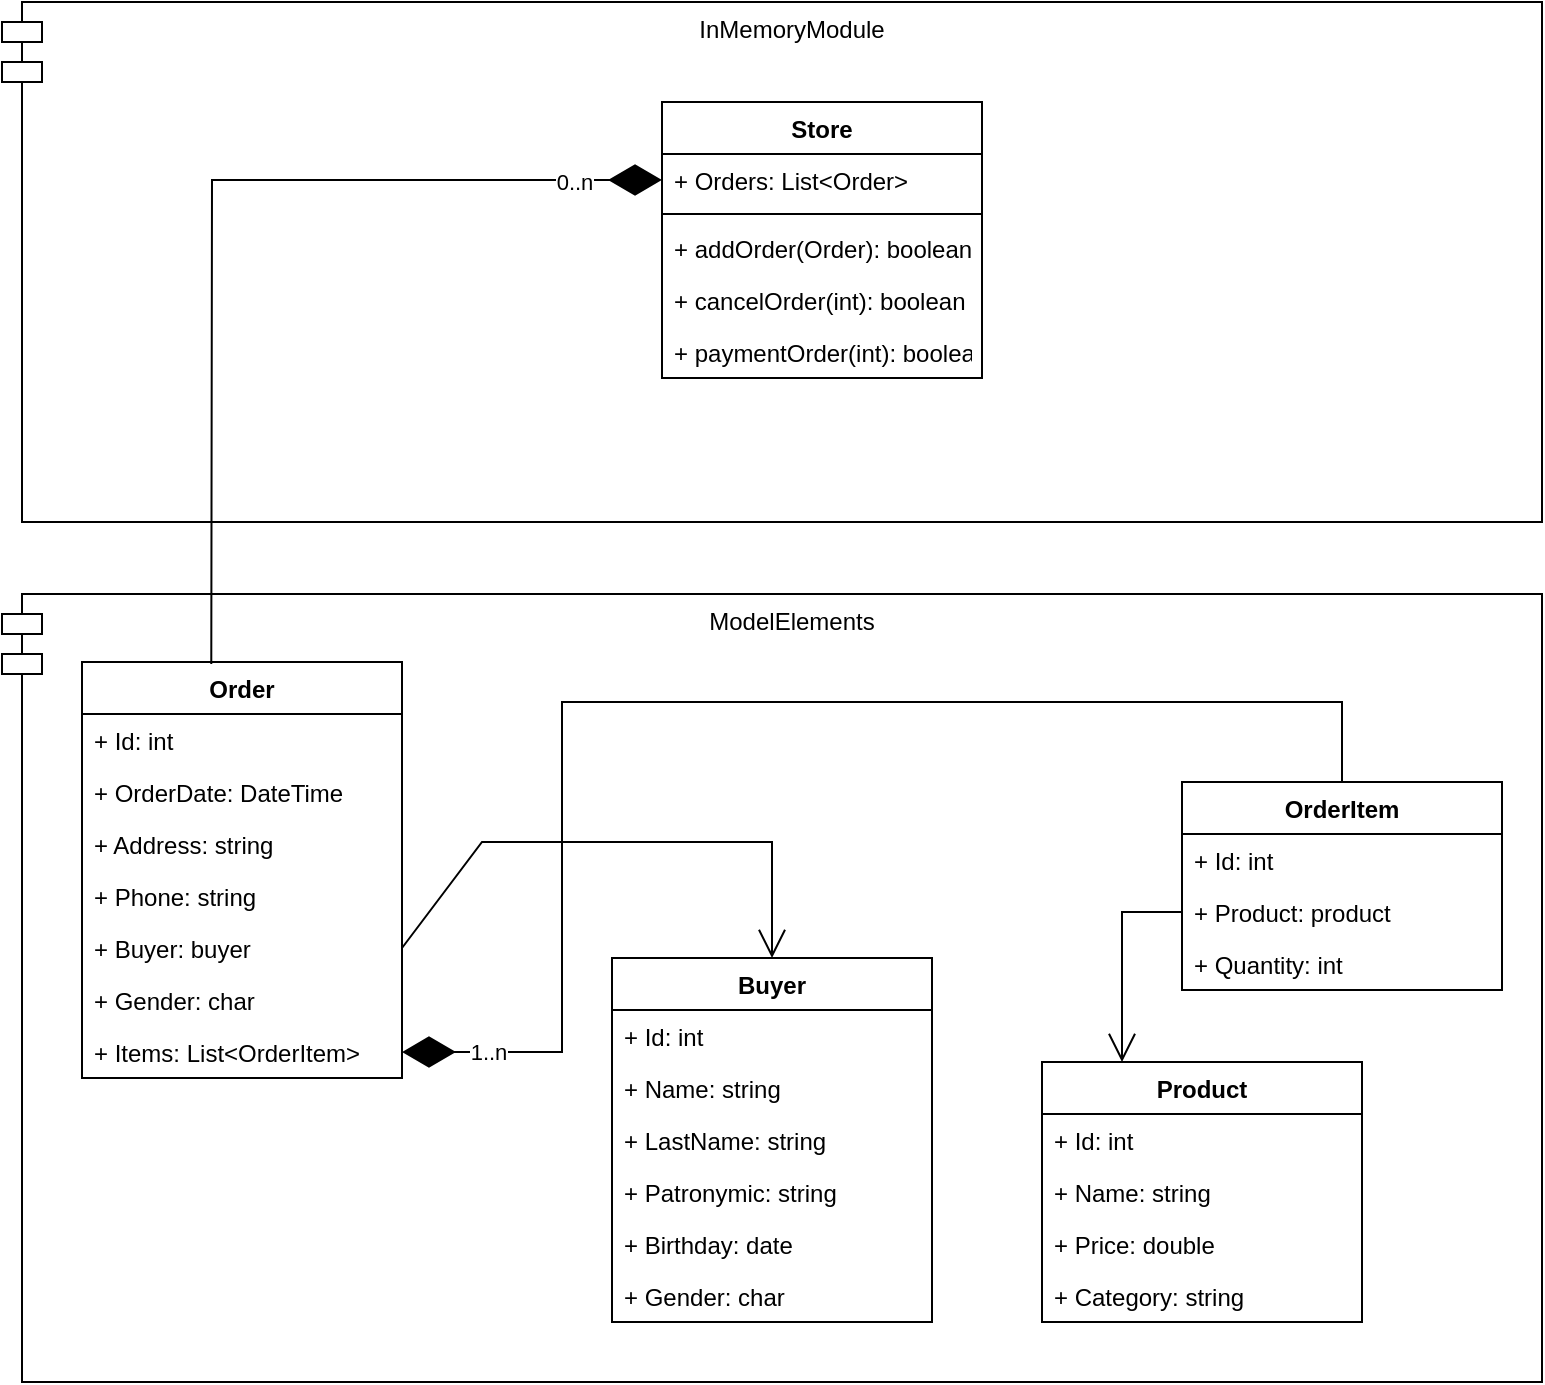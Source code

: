 ﻿<mxfile version="18.0.6" type="device"><diagram id="C3vlIQ44bkQ8oNFcukrZ" name="РЎС‚СЂР°РЅРёС†Р° 1"><mxGraphModel dx="1107" dy="754" grid="1" gridSize="10" guides="1" tooltips="1" connect="1" arrows="1" fold="1" page="1" pageScale="1" pageWidth="850" pageHeight="1100" math="0" shadow="0"><root><mxCell id="0"/><mxCell id="1" parent="0"/><mxCell id="CQHzARkN7RJBFWYI7xsb-1" value="InMemoryModule" style="shape=module;align=left;spacingLeft=20;align=center;verticalAlign=top;" vertex="1" parent="1"><mxGeometry x="30" y="40" width="770" height="260" as="geometry"/></mxCell><mxCell id="CQHzARkN7RJBFWYI7xsb-2" value="ModelElements" style="shape=module;align=left;spacingLeft=20;align=center;verticalAlign=top;" vertex="1" parent="1"><mxGeometry x="30" y="336" width="770" height="394" as="geometry"/></mxCell><mxCell id="CQHzARkN7RJBFWYI7xsb-3" value="Product" style="swimlane;fontStyle=1;align=center;verticalAlign=top;childLayout=stackLayout;horizontal=1;startSize=26;horizontalStack=0;resizeParent=1;resizeParentMax=0;resizeLast=0;collapsible=1;marginBottom=0;" vertex="1" parent="1"><mxGeometry x="550" y="570" width="160" height="130" as="geometry"/></mxCell><mxCell id="CQHzARkN7RJBFWYI7xsb-4" value="+ Id: int" style="text;strokeColor=none;fillColor=none;align=left;verticalAlign=top;spacingLeft=4;spacingRight=4;overflow=hidden;rotatable=0;points=[[0,0.5],[1,0.5]];portConstraint=eastwest;" vertex="1" parent="CQHzARkN7RJBFWYI7xsb-3"><mxGeometry y="26" width="160" height="26" as="geometry"/></mxCell><mxCell id="CQHzARkN7RJBFWYI7xsb-7" value="+ Name: string" style="text;strokeColor=none;fillColor=none;align=left;verticalAlign=top;spacingLeft=4;spacingRight=4;overflow=hidden;rotatable=0;points=[[0,0.5],[1,0.5]];portConstraint=eastwest;" vertex="1" parent="CQHzARkN7RJBFWYI7xsb-3"><mxGeometry y="52" width="160" height="26" as="geometry"/></mxCell><mxCell id="CQHzARkN7RJBFWYI7xsb-8" value="+ Price: double" style="text;strokeColor=none;fillColor=none;align=left;verticalAlign=top;spacingLeft=4;spacingRight=4;overflow=hidden;rotatable=0;points=[[0,0.5],[1,0.5]];portConstraint=eastwest;" vertex="1" parent="CQHzARkN7RJBFWYI7xsb-3"><mxGeometry y="78" width="160" height="26" as="geometry"/></mxCell><mxCell id="CQHzARkN7RJBFWYI7xsb-9" value="+ Category: string" style="text;strokeColor=none;fillColor=none;align=left;verticalAlign=top;spacingLeft=4;spacingRight=4;overflow=hidden;rotatable=0;points=[[0,0.5],[1,0.5]];portConstraint=eastwest;" vertex="1" parent="CQHzARkN7RJBFWYI7xsb-3"><mxGeometry y="104" width="160" height="26" as="geometry"/></mxCell><mxCell id="CQHzARkN7RJBFWYI7xsb-10" value="Buyer" style="swimlane;fontStyle=1;align=center;verticalAlign=top;childLayout=stackLayout;horizontal=1;startSize=26;horizontalStack=0;resizeParent=1;resizeParentMax=0;resizeLast=0;collapsible=1;marginBottom=0;" vertex="1" parent="1"><mxGeometry x="335" y="518" width="160" height="182" as="geometry"/></mxCell><mxCell id="CQHzARkN7RJBFWYI7xsb-11" value="+ Id: int" style="text;strokeColor=none;fillColor=none;align=left;verticalAlign=top;spacingLeft=4;spacingRight=4;overflow=hidden;rotatable=0;points=[[0,0.5],[1,0.5]];portConstraint=eastwest;" vertex="1" parent="CQHzARkN7RJBFWYI7xsb-10"><mxGeometry y="26" width="160" height="26" as="geometry"/></mxCell><mxCell id="CQHzARkN7RJBFWYI7xsb-12" value="+ Name: string" style="text;strokeColor=none;fillColor=none;align=left;verticalAlign=top;spacingLeft=4;spacingRight=4;overflow=hidden;rotatable=0;points=[[0,0.5],[1,0.5]];portConstraint=eastwest;" vertex="1" parent="CQHzARkN7RJBFWYI7xsb-10"><mxGeometry y="52" width="160" height="26" as="geometry"/></mxCell><mxCell id="CQHzARkN7RJBFWYI7xsb-13" value="+ LastName: string" style="text;strokeColor=none;fillColor=none;align=left;verticalAlign=top;spacingLeft=4;spacingRight=4;overflow=hidden;rotatable=0;points=[[0,0.5],[1,0.5]];portConstraint=eastwest;" vertex="1" parent="CQHzARkN7RJBFWYI7xsb-10"><mxGeometry y="78" width="160" height="26" as="geometry"/></mxCell><mxCell id="CQHzARkN7RJBFWYI7xsb-15" value="+ Patronymic: string" style="text;strokeColor=none;fillColor=none;align=left;verticalAlign=top;spacingLeft=4;spacingRight=4;overflow=hidden;rotatable=0;points=[[0,0.5],[1,0.5]];portConstraint=eastwest;" vertex="1" parent="CQHzARkN7RJBFWYI7xsb-10"><mxGeometry y="104" width="160" height="26" as="geometry"/></mxCell><mxCell id="CQHzARkN7RJBFWYI7xsb-16" value="+ Birthday: date" style="text;strokeColor=none;fillColor=none;align=left;verticalAlign=top;spacingLeft=4;spacingRight=4;overflow=hidden;rotatable=0;points=[[0,0.5],[1,0.5]];portConstraint=eastwest;" vertex="1" parent="CQHzARkN7RJBFWYI7xsb-10"><mxGeometry y="130" width="160" height="26" as="geometry"/></mxCell><mxCell id="CQHzARkN7RJBFWYI7xsb-14" value="+ Gender: char" style="text;strokeColor=none;fillColor=none;align=left;verticalAlign=top;spacingLeft=4;spacingRight=4;overflow=hidden;rotatable=0;points=[[0,0.5],[1,0.5]];portConstraint=eastwest;" vertex="1" parent="CQHzARkN7RJBFWYI7xsb-10"><mxGeometry y="156" width="160" height="26" as="geometry"/></mxCell><mxCell id="CQHzARkN7RJBFWYI7xsb-17" value="Order" style="swimlane;fontStyle=1;align=center;verticalAlign=top;childLayout=stackLayout;horizontal=1;startSize=26;horizontalStack=0;resizeParent=1;resizeParentMax=0;resizeLast=0;collapsible=1;marginBottom=0;" vertex="1" parent="1"><mxGeometry x="70" y="370" width="160" height="208" as="geometry"/></mxCell><mxCell id="CQHzARkN7RJBFWYI7xsb-18" value="+ Id: int" style="text;strokeColor=none;fillColor=none;align=left;verticalAlign=top;spacingLeft=4;spacingRight=4;overflow=hidden;rotatable=0;points=[[0,0.5],[1,0.5]];portConstraint=eastwest;" vertex="1" parent="CQHzARkN7RJBFWYI7xsb-17"><mxGeometry y="26" width="160" height="26" as="geometry"/></mxCell><mxCell id="CQHzARkN7RJBFWYI7xsb-19" value="+ OrderDate: DateTime" style="text;strokeColor=none;fillColor=none;align=left;verticalAlign=top;spacingLeft=4;spacingRight=4;overflow=hidden;rotatable=0;points=[[0,0.5],[1,0.5]];portConstraint=eastwest;" vertex="1" parent="CQHzARkN7RJBFWYI7xsb-17"><mxGeometry y="52" width="160" height="26" as="geometry"/></mxCell><mxCell id="CQHzARkN7RJBFWYI7xsb-20" value="+ Address: string" style="text;strokeColor=none;fillColor=none;align=left;verticalAlign=top;spacingLeft=4;spacingRight=4;overflow=hidden;rotatable=0;points=[[0,0.5],[1,0.5]];portConstraint=eastwest;" vertex="1" parent="CQHzARkN7RJBFWYI7xsb-17"><mxGeometry y="78" width="160" height="26" as="geometry"/></mxCell><mxCell id="CQHzARkN7RJBFWYI7xsb-21" value="+ Phone: string" style="text;strokeColor=none;fillColor=none;align=left;verticalAlign=top;spacingLeft=4;spacingRight=4;overflow=hidden;rotatable=0;points=[[0,0.5],[1,0.5]];portConstraint=eastwest;" vertex="1" parent="CQHzARkN7RJBFWYI7xsb-17"><mxGeometry y="104" width="160" height="26" as="geometry"/></mxCell><mxCell id="CQHzARkN7RJBFWYI7xsb-22" value="+ Buyer: buyer" style="text;strokeColor=none;fillColor=none;align=left;verticalAlign=top;spacingLeft=4;spacingRight=4;overflow=hidden;rotatable=0;points=[[0,0.5],[1,0.5]];portConstraint=eastwest;" vertex="1" parent="CQHzARkN7RJBFWYI7xsb-17"><mxGeometry y="130" width="160" height="26" as="geometry"/></mxCell><mxCell id="CQHzARkN7RJBFWYI7xsb-23" value="+ Gender: char" style="text;strokeColor=none;fillColor=none;align=left;verticalAlign=top;spacingLeft=4;spacingRight=4;overflow=hidden;rotatable=0;points=[[0,0.5],[1,0.5]];portConstraint=eastwest;" vertex="1" parent="CQHzARkN7RJBFWYI7xsb-17"><mxGeometry y="156" width="160" height="26" as="geometry"/></mxCell><mxCell id="CQHzARkN7RJBFWYI7xsb-33" value="+ Items: List&lt;OrderItem&gt;" style="text;strokeColor=none;fillColor=none;align=left;verticalAlign=top;spacingLeft=4;spacingRight=4;overflow=hidden;rotatable=0;points=[[0,0.5],[1,0.5]];portConstraint=eastwest;" vertex="1" parent="CQHzARkN7RJBFWYI7xsb-17"><mxGeometry y="182" width="160" height="26" as="geometry"/></mxCell><mxCell id="CQHzARkN7RJBFWYI7xsb-24" value="OrderItem" style="swimlane;fontStyle=1;align=center;verticalAlign=top;childLayout=stackLayout;horizontal=1;startSize=26;horizontalStack=0;resizeParent=1;resizeParentMax=0;resizeLast=0;collapsible=1;marginBottom=0;" vertex="1" parent="1"><mxGeometry x="620" y="430" width="160" height="104" as="geometry"/></mxCell><mxCell id="CQHzARkN7RJBFWYI7xsb-25" value="+ Id: int" style="text;strokeColor=none;fillColor=none;align=left;verticalAlign=top;spacingLeft=4;spacingRight=4;overflow=hidden;rotatable=0;points=[[0,0.5],[1,0.5]];portConstraint=eastwest;" vertex="1" parent="CQHzARkN7RJBFWYI7xsb-24"><mxGeometry y="26" width="160" height="26" as="geometry"/></mxCell><mxCell id="CQHzARkN7RJBFWYI7xsb-26" value="+ Product: product" style="text;strokeColor=none;fillColor=none;align=left;verticalAlign=top;spacingLeft=4;spacingRight=4;overflow=hidden;rotatable=0;points=[[0,0.5],[1,0.5]];portConstraint=eastwest;" vertex="1" parent="CQHzARkN7RJBFWYI7xsb-24"><mxGeometry y="52" width="160" height="26" as="geometry"/></mxCell><mxCell id="CQHzARkN7RJBFWYI7xsb-27" value="+ Quantity: int" style="text;strokeColor=none;fillColor=none;align=left;verticalAlign=top;spacingLeft=4;spacingRight=4;overflow=hidden;rotatable=0;points=[[0,0.5],[1,0.5]];portConstraint=eastwest;" vertex="1" parent="CQHzARkN7RJBFWYI7xsb-24"><mxGeometry y="78" width="160" height="26" as="geometry"/></mxCell><mxCell id="CQHzARkN7RJBFWYI7xsb-29" value="" style="endArrow=open;endFill=1;endSize=12;html=1;rounded=0;exitX=0;exitY=0.5;exitDx=0;exitDy=0;entryX=0.25;entryY=0;entryDx=0;entryDy=0;" edge="1" parent="1" source="CQHzARkN7RJBFWYI7xsb-26" target="CQHzARkN7RJBFWYI7xsb-3"><mxGeometry width="160" relative="1" as="geometry"><mxPoint x="330" y="430" as="sourcePoint"/><mxPoint x="490" y="430" as="targetPoint"/><Array as="points"><mxPoint x="590" y="495"/></Array></mxGeometry></mxCell><mxCell id="CQHzARkN7RJBFWYI7xsb-30" value="" style="endArrow=open;endFill=1;endSize=12;html=1;rounded=0;exitX=1;exitY=0.5;exitDx=0;exitDy=0;entryX=0.5;entryY=0;entryDx=0;entryDy=0;" edge="1" parent="1" source="CQHzARkN7RJBFWYI7xsb-22" target="CQHzARkN7RJBFWYI7xsb-10"><mxGeometry width="160" relative="1" as="geometry"><mxPoint x="300" y="450" as="sourcePoint"/><mxPoint x="460" y="450" as="targetPoint"/><Array as="points"><mxPoint x="270" y="460"/><mxPoint x="415" y="460"/></Array></mxGeometry></mxCell><mxCell id="CQHzARkN7RJBFWYI7xsb-32" value="" style="endArrow=diamondThin;endFill=1;endSize=24;html=1;rounded=0;exitX=0.5;exitY=0;exitDx=0;exitDy=0;entryX=1;entryY=0.5;entryDx=0;entryDy=0;" edge="1" parent="1" source="CQHzARkN7RJBFWYI7xsb-24" target="CQHzARkN7RJBFWYI7xsb-33"><mxGeometry width="160" relative="1" as="geometry"><mxPoint x="350" y="430" as="sourcePoint"/><mxPoint x="510" y="430" as="targetPoint"/><Array as="points"><mxPoint x="700" y="390"/><mxPoint x="330" y="390"/><mxPoint x="310" y="390"/><mxPoint x="310" y="565"/></Array></mxGeometry></mxCell><mxCell id="CQHzARkN7RJBFWYI7xsb-34" value="1..n" style="edgeLabel;html=1;align=center;verticalAlign=middle;resizable=0;points=[];" vertex="1" connectable="0" parent="CQHzARkN7RJBFWYI7xsb-32"><mxGeometry x="0.875" relative="1" as="geometry"><mxPoint as="offset"/></mxGeometry></mxCell><mxCell id="CQHzARkN7RJBFWYI7xsb-35" value="Store" style="swimlane;fontStyle=1;align=center;verticalAlign=top;childLayout=stackLayout;horizontal=1;startSize=26;horizontalStack=0;resizeParent=1;resizeParentMax=0;resizeLast=0;collapsible=1;marginBottom=0;" vertex="1" parent="1"><mxGeometry x="360" y="90" width="160" height="138" as="geometry"/></mxCell><mxCell id="CQHzARkN7RJBFWYI7xsb-36" value="+ Orders: List&lt;Order&gt;" style="text;strokeColor=none;fillColor=none;align=left;verticalAlign=top;spacingLeft=4;spacingRight=4;overflow=hidden;rotatable=0;points=[[0,0.5],[1,0.5]];portConstraint=eastwest;" vertex="1" parent="CQHzARkN7RJBFWYI7xsb-35"><mxGeometry y="26" width="160" height="26" as="geometry"/></mxCell><mxCell id="CQHzARkN7RJBFWYI7xsb-37" value="" style="line;strokeWidth=1;fillColor=none;align=left;verticalAlign=middle;spacingTop=-1;spacingLeft=3;spacingRight=3;rotatable=0;labelPosition=right;points=[];portConstraint=eastwest;" vertex="1" parent="CQHzARkN7RJBFWYI7xsb-35"><mxGeometry y="52" width="160" height="8" as="geometry"/></mxCell><mxCell id="CQHzARkN7RJBFWYI7xsb-38" value="+ addOrder(Order): boolean" style="text;strokeColor=none;fillColor=none;align=left;verticalAlign=top;spacingLeft=4;spacingRight=4;overflow=hidden;rotatable=0;points=[[0,0.5],[1,0.5]];portConstraint=eastwest;" vertex="1" parent="CQHzARkN7RJBFWYI7xsb-35"><mxGeometry y="60" width="160" height="26" as="geometry"/></mxCell><mxCell id="CQHzARkN7RJBFWYI7xsb-39" value="+ cancelOrder(int): boolean" style="text;strokeColor=none;fillColor=none;align=left;verticalAlign=top;spacingLeft=4;spacingRight=4;overflow=hidden;rotatable=0;points=[[0,0.5],[1,0.5]];portConstraint=eastwest;" vertex="1" parent="CQHzARkN7RJBFWYI7xsb-35"><mxGeometry y="86" width="160" height="26" as="geometry"/></mxCell><mxCell id="CQHzARkN7RJBFWYI7xsb-40" value="+ paymentOrder(int): boolean" style="text;strokeColor=none;fillColor=none;align=left;verticalAlign=top;spacingLeft=4;spacingRight=4;overflow=hidden;rotatable=0;points=[[0,0.5],[1,0.5]];portConstraint=eastwest;" vertex="1" parent="CQHzARkN7RJBFWYI7xsb-35"><mxGeometry y="112" width="160" height="26" as="geometry"/></mxCell><mxCell id="CQHzARkN7RJBFWYI7xsb-42" value="" style="endArrow=diamondThin;endFill=1;endSize=24;html=1;rounded=0;exitX=0.404;exitY=0.005;exitDx=0;exitDy=0;exitPerimeter=0;entryX=0;entryY=0.5;entryDx=0;entryDy=0;" edge="1" parent="1" source="CQHzARkN7RJBFWYI7xsb-17" target="CQHzARkN7RJBFWYI7xsb-36"><mxGeometry width="160" relative="1" as="geometry"><mxPoint x="140" y="230" as="sourcePoint"/><mxPoint x="300" y="230" as="targetPoint"/><Array as="points"><mxPoint x="135" y="129"/></Array></mxGeometry></mxCell><mxCell id="CQHzARkN7RJBFWYI7xsb-43" value="0..n" style="edgeLabel;html=1;align=center;verticalAlign=middle;resizable=0;points=[];" vertex="1" connectable="0" parent="CQHzARkN7RJBFWYI7xsb-42"><mxGeometry x="0.809" y="-1" relative="1" as="geometry"><mxPoint as="offset"/></mxGeometry></mxCell></root></mxGraphModel></diagram></mxfile>